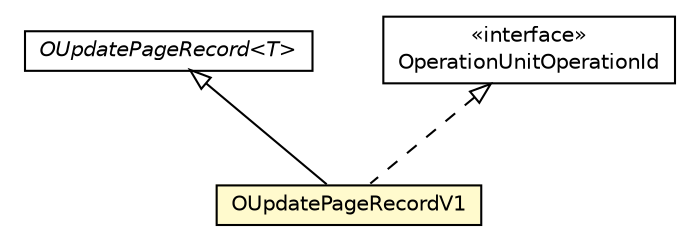 #!/usr/local/bin/dot
#
# Class diagram 
# Generated by UMLGraph version R5_6-24-gf6e263 (http://www.umlgraph.org/)
#

digraph G {
	edge [fontname="Helvetica",fontsize=10,labelfontname="Helvetica",labelfontsize=10];
	node [fontname="Helvetica",fontsize=10,shape=plaintext];
	nodesep=0.25;
	ranksep=0.5;
	// com.orientechnologies.orient.core.storage.impl.local.paginated.wal.OUpdatePageRecord<T>
	c7426988 [label=<<table title="com.orientechnologies.orient.core.storage.impl.local.paginated.wal.OUpdatePageRecord" border="0" cellborder="1" cellspacing="0" cellpadding="2" port="p" href="./OUpdatePageRecord.html">
		<tr><td><table border="0" cellspacing="0" cellpadding="1">
<tr><td align="center" balign="center"><font face="Helvetica-Oblique"> OUpdatePageRecord&lt;T&gt; </font></td></tr>
		</table></td></tr>
		</table>>, URL="./OUpdatePageRecord.html", fontname="Helvetica", fontcolor="black", fontsize=10.0];
	// com.orientechnologies.orient.core.storage.impl.local.paginated.wal.OperationUnitOperationId
	c7427008 [label=<<table title="com.orientechnologies.orient.core.storage.impl.local.paginated.wal.OperationUnitOperationId" border="0" cellborder="1" cellspacing="0" cellpadding="2" port="p" href="./OperationUnitOperationId.html">
		<tr><td><table border="0" cellspacing="0" cellpadding="1">
<tr><td align="center" balign="center"> &#171;interface&#187; </td></tr>
<tr><td align="center" balign="center"> OperationUnitOperationId </td></tr>
		</table></td></tr>
		</table>>, URL="./OperationUnitOperationId.html", fontname="Helvetica", fontcolor="black", fontsize=10.0];
	// com.orientechnologies.orient.core.storage.impl.local.paginated.wal.OUpdatePageRecordV1
	c7427012 [label=<<table title="com.orientechnologies.orient.core.storage.impl.local.paginated.wal.OUpdatePageRecordV1" border="0" cellborder="1" cellspacing="0" cellpadding="2" port="p" bgcolor="lemonChiffon" href="./OUpdatePageRecordV1.html">
		<tr><td><table border="0" cellspacing="0" cellpadding="1">
<tr><td align="center" balign="center"> OUpdatePageRecordV1 </td></tr>
		</table></td></tr>
		</table>>, URL="./OUpdatePageRecordV1.html", fontname="Helvetica", fontcolor="black", fontsize=10.0];
	//com.orientechnologies.orient.core.storage.impl.local.paginated.wal.OUpdatePageRecordV1 extends com.orientechnologies.orient.core.storage.impl.local.paginated.wal.OUpdatePageRecord<com.orientechnologies.orient.core.storage.impl.local.paginated.wal.OOperationUnitId>
	c7426988:p -> c7427012:p [dir=back,arrowtail=empty];
	//com.orientechnologies.orient.core.storage.impl.local.paginated.wal.OUpdatePageRecordV1 implements com.orientechnologies.orient.core.storage.impl.local.paginated.wal.OperationUnitOperationId
	c7427008:p -> c7427012:p [dir=back,arrowtail=empty,style=dashed];
}

